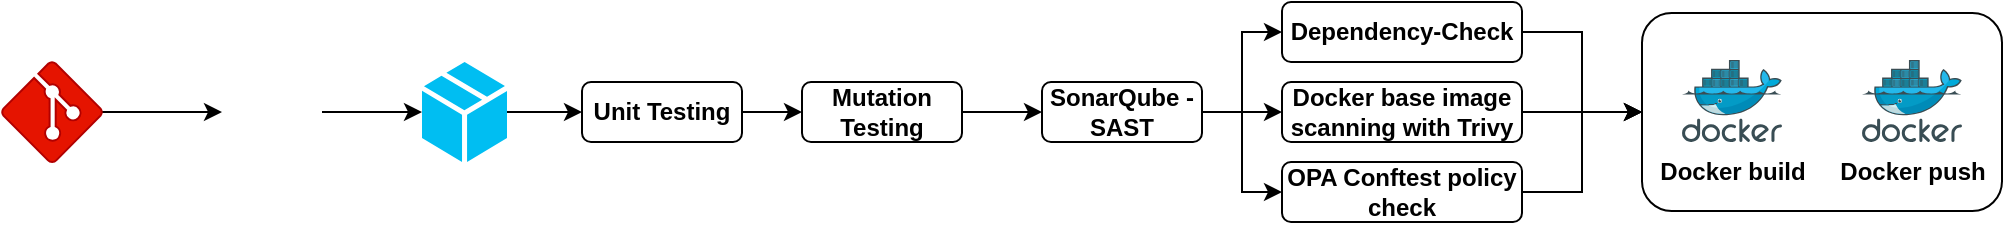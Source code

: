 <mxfile version="20.2.8" type="github">
  <diagram id="eqGkPSIO48vNXhSzcHQ8" name="Page-1">
    <mxGraphModel dx="874" dy="354" grid="1" gridSize="10" guides="1" tooltips="1" connect="1" arrows="1" fold="1" page="1" pageScale="1" pageWidth="850" pageHeight="1100" math="0" shadow="0">
      <root>
        <mxCell id="0" />
        <mxCell id="1" parent="0" />
        <mxCell id="9GAHX1_s5Dz4Gx3KjlrI-56" value="" style="rounded=1;whiteSpace=wrap;html=1;" vertex="1" parent="1">
          <mxGeometry x="920" y="175.5" width="180" height="99" as="geometry" />
        </mxCell>
        <mxCell id="yG-9BYVR34E9-b90lENt-3" value="" style="edgeStyle=orthogonalEdgeStyle;rounded=0;orthogonalLoop=1;jettySize=auto;html=1;" parent="1" source="yG-9BYVR34E9-b90lENt-1" target="yG-9BYVR34E9-b90lENt-2" edge="1">
          <mxGeometry relative="1" as="geometry" />
        </mxCell>
        <mxCell id="yG-9BYVR34E9-b90lENt-1" value="" style="verticalLabelPosition=bottom;html=1;verticalAlign=top;align=center;strokeColor=#B20000;fillColor=#e51400;shape=mxgraph.azure.git_repository;fontColor=#ffffff;" parent="1" vertex="1">
          <mxGeometry x="100" y="200" width="50" height="50" as="geometry" />
        </mxCell>
        <mxCell id="yG-9BYVR34E9-b90lENt-7" value="" style="edgeStyle=orthogonalEdgeStyle;rounded=0;orthogonalLoop=1;jettySize=auto;html=1;" parent="1" source="yG-9BYVR34E9-b90lENt-2" target="yG-9BYVR34E9-b90lENt-6" edge="1">
          <mxGeometry relative="1" as="geometry" />
        </mxCell>
        <mxCell id="yG-9BYVR34E9-b90lENt-2" value="" style="shape=image;html=1;verticalAlign=top;verticalLabelPosition=bottom;labelBackgroundColor=#ffffff;imageAspect=0;aspect=fixed;image=https://cdn4.iconfinder.com/data/icons/socialcones/508/Github-128.png" parent="1" vertex="1">
          <mxGeometry x="210" y="200" width="50" height="50" as="geometry" />
        </mxCell>
        <mxCell id="9GAHX1_s5Dz4Gx3KjlrI-12" value="" style="edgeStyle=orthogonalEdgeStyle;rounded=0;orthogonalLoop=1;jettySize=auto;html=1;" edge="1" parent="1" source="yG-9BYVR34E9-b90lENt-6" target="9GAHX1_s5Dz4Gx3KjlrI-11">
          <mxGeometry relative="1" as="geometry" />
        </mxCell>
        <mxCell id="yG-9BYVR34E9-b90lENt-6" value="" style="verticalLabelPosition=bottom;html=1;verticalAlign=top;align=center;strokeColor=none;fillColor=#00BEF2;shape=mxgraph.azure.cloud_service_package_file;" parent="1" vertex="1">
          <mxGeometry x="310" y="200" width="42.5" height="50" as="geometry" />
        </mxCell>
        <mxCell id="9GAHX1_s5Dz4Gx3KjlrI-28" value="" style="edgeStyle=orthogonalEdgeStyle;rounded=0;orthogonalLoop=1;jettySize=auto;html=1;" edge="1" parent="1" source="9GAHX1_s5Dz4Gx3KjlrI-11" target="9GAHX1_s5Dz4Gx3KjlrI-27">
          <mxGeometry relative="1" as="geometry" />
        </mxCell>
        <mxCell id="9GAHX1_s5Dz4Gx3KjlrI-11" value="&lt;b&gt;Unit Testing&lt;/b&gt;" style="rounded=1;whiteSpace=wrap;html=1;" vertex="1" parent="1">
          <mxGeometry x="390" y="210" width="80" height="30" as="geometry" />
        </mxCell>
        <mxCell id="9GAHX1_s5Dz4Gx3KjlrI-16" value="" style="shape=image;html=1;verticalAlign=top;verticalLabelPosition=bottom;labelBackgroundColor=#ffffff;imageAspect=0;aspect=fixed;image=https://cdn2.iconfinder.com/data/icons/boxicons-regular-vol-3/24/bx-test-tube-128.png" vertex="1" parent="1">
          <mxGeometry x="520" y="190" width="20" height="20" as="geometry" />
        </mxCell>
        <mxCell id="9GAHX1_s5Dz4Gx3KjlrI-17" value="" style="shape=image;html=1;verticalAlign=top;verticalLabelPosition=bottom;labelBackgroundColor=#ffffff;imageAspect=0;aspect=fixed;image=https://cdn0.iconfinder.com/data/icons/education-1006/32/science_technology_medical_biology_dna_laboratory_medicine_test_chemistry_chemical-128.png" vertex="1" parent="1">
          <mxGeometry x="540" y="190" width="20" height="20" as="geometry" />
        </mxCell>
        <mxCell id="9GAHX1_s5Dz4Gx3KjlrI-30" value="" style="edgeStyle=orthogonalEdgeStyle;rounded=0;orthogonalLoop=1;jettySize=auto;html=1;" edge="1" parent="1" source="9GAHX1_s5Dz4Gx3KjlrI-27" target="9GAHX1_s5Dz4Gx3KjlrI-29">
          <mxGeometry relative="1" as="geometry" />
        </mxCell>
        <mxCell id="9GAHX1_s5Dz4Gx3KjlrI-27" value="&lt;b&gt;Mutation Testing&lt;/b&gt;" style="rounded=1;whiteSpace=wrap;html=1;" vertex="1" parent="1">
          <mxGeometry x="500" y="210" width="80" height="30" as="geometry" />
        </mxCell>
        <mxCell id="9GAHX1_s5Dz4Gx3KjlrI-46" style="edgeStyle=orthogonalEdgeStyle;rounded=0;orthogonalLoop=1;jettySize=auto;html=1;entryX=0;entryY=0.5;entryDx=0;entryDy=0;" edge="1" parent="1" source="9GAHX1_s5Dz4Gx3KjlrI-29" target="9GAHX1_s5Dz4Gx3KjlrI-35">
          <mxGeometry relative="1" as="geometry" />
        </mxCell>
        <mxCell id="9GAHX1_s5Dz4Gx3KjlrI-47" style="edgeStyle=orthogonalEdgeStyle;rounded=0;orthogonalLoop=1;jettySize=auto;html=1;entryX=0;entryY=0.5;entryDx=0;entryDy=0;" edge="1" parent="1" source="9GAHX1_s5Dz4Gx3KjlrI-29" target="9GAHX1_s5Dz4Gx3KjlrI-34">
          <mxGeometry relative="1" as="geometry" />
        </mxCell>
        <mxCell id="9GAHX1_s5Dz4Gx3KjlrI-48" style="edgeStyle=orthogonalEdgeStyle;rounded=0;orthogonalLoop=1;jettySize=auto;html=1;entryX=0;entryY=0.5;entryDx=0;entryDy=0;" edge="1" parent="1" source="9GAHX1_s5Dz4Gx3KjlrI-29" target="9GAHX1_s5Dz4Gx3KjlrI-36">
          <mxGeometry relative="1" as="geometry" />
        </mxCell>
        <mxCell id="9GAHX1_s5Dz4Gx3KjlrI-29" value="&lt;b&gt;SonarQube - SAST&lt;/b&gt;" style="rounded=1;whiteSpace=wrap;html=1;" vertex="1" parent="1">
          <mxGeometry x="620" y="210" width="80" height="30" as="geometry" />
        </mxCell>
        <mxCell id="9GAHX1_s5Dz4Gx3KjlrI-63" style="edgeStyle=elbowEdgeStyle;rounded=0;orthogonalLoop=1;jettySize=auto;html=1;entryX=0;entryY=0.5;entryDx=0;entryDy=0;" edge="1" parent="1" source="9GAHX1_s5Dz4Gx3KjlrI-34" target="9GAHX1_s5Dz4Gx3KjlrI-56">
          <mxGeometry relative="1" as="geometry" />
        </mxCell>
        <mxCell id="9GAHX1_s5Dz4Gx3KjlrI-34" value="&lt;b&gt;Dependency-Check&lt;/b&gt;" style="rounded=1;whiteSpace=wrap;html=1;" vertex="1" parent="1">
          <mxGeometry x="740" y="170" width="120" height="30" as="geometry" />
        </mxCell>
        <mxCell id="9GAHX1_s5Dz4Gx3KjlrI-60" style="edgeStyle=elbowEdgeStyle;rounded=0;orthogonalLoop=1;jettySize=auto;html=1;entryX=0;entryY=0.5;entryDx=0;entryDy=0;" edge="1" parent="1" source="9GAHX1_s5Dz4Gx3KjlrI-35" target="9GAHX1_s5Dz4Gx3KjlrI-56">
          <mxGeometry relative="1" as="geometry" />
        </mxCell>
        <mxCell id="9GAHX1_s5Dz4Gx3KjlrI-35" value="&lt;b&gt;Docker base image scanning with Trivy&lt;/b&gt;" style="rounded=1;whiteSpace=wrap;html=1;" vertex="1" parent="1">
          <mxGeometry x="740" y="210" width="120" height="30" as="geometry" />
        </mxCell>
        <mxCell id="9GAHX1_s5Dz4Gx3KjlrI-62" style="edgeStyle=elbowEdgeStyle;rounded=0;orthogonalLoop=1;jettySize=auto;html=1;entryX=0;entryY=0.5;entryDx=0;entryDy=0;" edge="1" parent="1" source="9GAHX1_s5Dz4Gx3KjlrI-36" target="9GAHX1_s5Dz4Gx3KjlrI-56">
          <mxGeometry relative="1" as="geometry" />
        </mxCell>
        <mxCell id="9GAHX1_s5Dz4Gx3KjlrI-36" value="&lt;b&gt;OPA Conftest policy check&lt;/b&gt;" style="rounded=1;whiteSpace=wrap;html=1;" vertex="1" parent="1">
          <mxGeometry x="740" y="250" width="120" height="30" as="geometry" />
        </mxCell>
        <mxCell id="9GAHX1_s5Dz4Gx3KjlrI-50" value="" style="sketch=0;aspect=fixed;html=1;points=[];align=center;image;fontSize=12;image=img/lib/mscae/Docker.svg;" vertex="1" parent="1">
          <mxGeometry x="940" y="199" width="50" height="41" as="geometry" />
        </mxCell>
        <mxCell id="9GAHX1_s5Dz4Gx3KjlrI-53" value="&lt;b&gt;Docker build&lt;/b&gt;" style="text;html=1;align=center;verticalAlign=middle;resizable=0;points=[];autosize=1;strokeColor=none;fillColor=none;" vertex="1" parent="1">
          <mxGeometry x="915" y="240" width="100" height="30" as="geometry" />
        </mxCell>
        <mxCell id="9GAHX1_s5Dz4Gx3KjlrI-54" value="" style="sketch=0;aspect=fixed;html=1;points=[];align=center;image;fontSize=12;image=img/lib/mscae/Docker.svg;" vertex="1" parent="1">
          <mxGeometry x="1030" y="199" width="50" height="41" as="geometry" />
        </mxCell>
        <mxCell id="9GAHX1_s5Dz4Gx3KjlrI-55" value="&lt;b&gt;Docker push&lt;/b&gt;" style="text;html=1;align=center;verticalAlign=middle;resizable=0;points=[];autosize=1;strokeColor=none;fillColor=none;" vertex="1" parent="1">
          <mxGeometry x="1005" y="240" width="100" height="30" as="geometry" />
        </mxCell>
      </root>
    </mxGraphModel>
  </diagram>
</mxfile>
